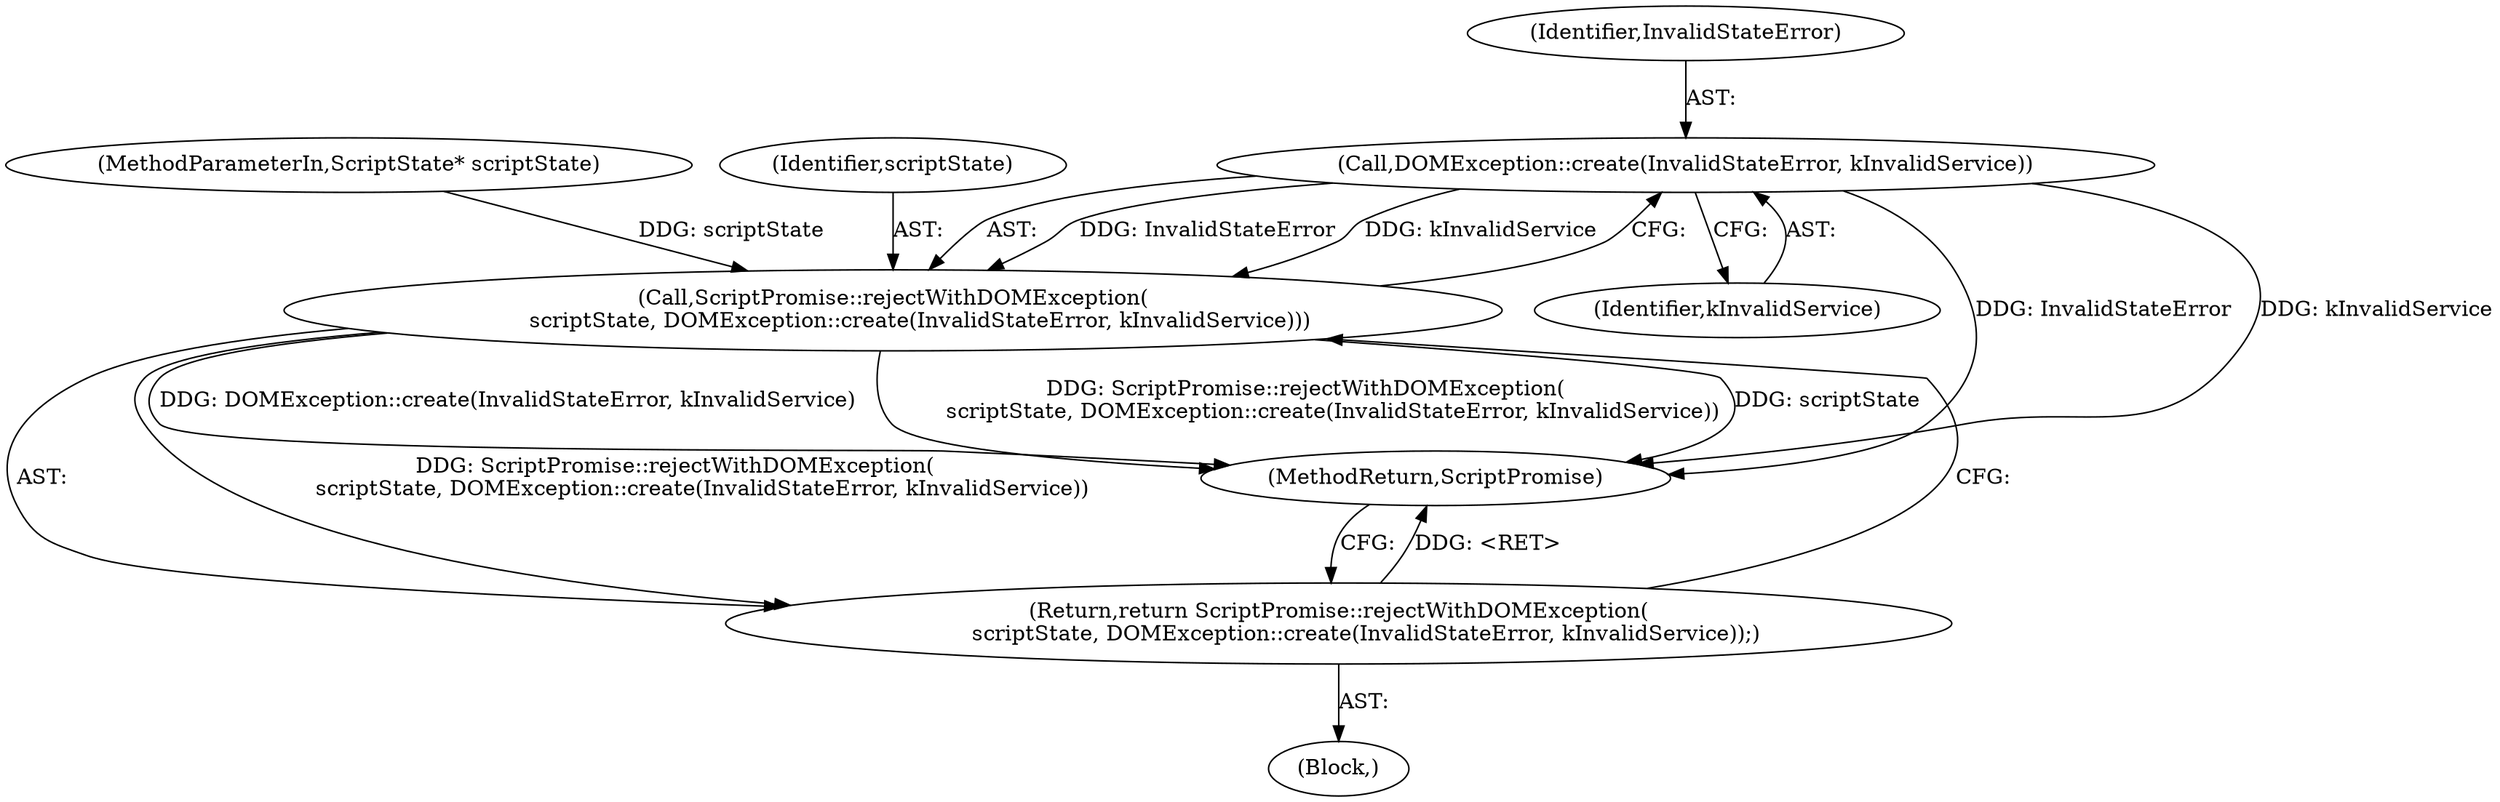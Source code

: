 digraph "0_Chrome_2bceda4948deeaed0a5a99305d0d488eb952f64f_1@API" {
"1000125" [label="(Call,DOMException::create(InvalidStateError, kInvalidService))"];
"1000123" [label="(Call,ScriptPromise::rejectWithDOMException(\n        scriptState, DOMException::create(InvalidStateError, kInvalidService)))"];
"1000122" [label="(Return,return ScriptPromise::rejectWithDOMException(\n        scriptState, DOMException::create(InvalidStateError, kInvalidService));)"];
"1000122" [label="(Return,return ScriptPromise::rejectWithDOMException(\n        scriptState, DOMException::create(InvalidStateError, kInvalidService));)"];
"1000123" [label="(Call,ScriptPromise::rejectWithDOMException(\n        scriptState, DOMException::create(InvalidStateError, kInvalidService)))"];
"1000125" [label="(Call,DOMException::create(InvalidStateError, kInvalidService))"];
"1000126" [label="(Identifier,InvalidStateError)"];
"1000127" [label="(Identifier,kInvalidService)"];
"1000101" [label="(MethodParameterIn,ScriptState* scriptState)"];
"1000121" [label="(Block,)"];
"1000124" [label="(Identifier,scriptState)"];
"1000173" [label="(MethodReturn,ScriptPromise)"];
"1000125" -> "1000123"  [label="AST: "];
"1000125" -> "1000127"  [label="CFG: "];
"1000126" -> "1000125"  [label="AST: "];
"1000127" -> "1000125"  [label="AST: "];
"1000123" -> "1000125"  [label="CFG: "];
"1000125" -> "1000173"  [label="DDG: InvalidStateError"];
"1000125" -> "1000173"  [label="DDG: kInvalidService"];
"1000125" -> "1000123"  [label="DDG: InvalidStateError"];
"1000125" -> "1000123"  [label="DDG: kInvalidService"];
"1000123" -> "1000122"  [label="AST: "];
"1000124" -> "1000123"  [label="AST: "];
"1000122" -> "1000123"  [label="CFG: "];
"1000123" -> "1000173"  [label="DDG: DOMException::create(InvalidStateError, kInvalidService)"];
"1000123" -> "1000173"  [label="DDG: ScriptPromise::rejectWithDOMException(\n        scriptState, DOMException::create(InvalidStateError, kInvalidService))"];
"1000123" -> "1000173"  [label="DDG: scriptState"];
"1000123" -> "1000122"  [label="DDG: ScriptPromise::rejectWithDOMException(\n        scriptState, DOMException::create(InvalidStateError, kInvalidService))"];
"1000101" -> "1000123"  [label="DDG: scriptState"];
"1000122" -> "1000121"  [label="AST: "];
"1000173" -> "1000122"  [label="CFG: "];
"1000122" -> "1000173"  [label="DDG: <RET>"];
}
